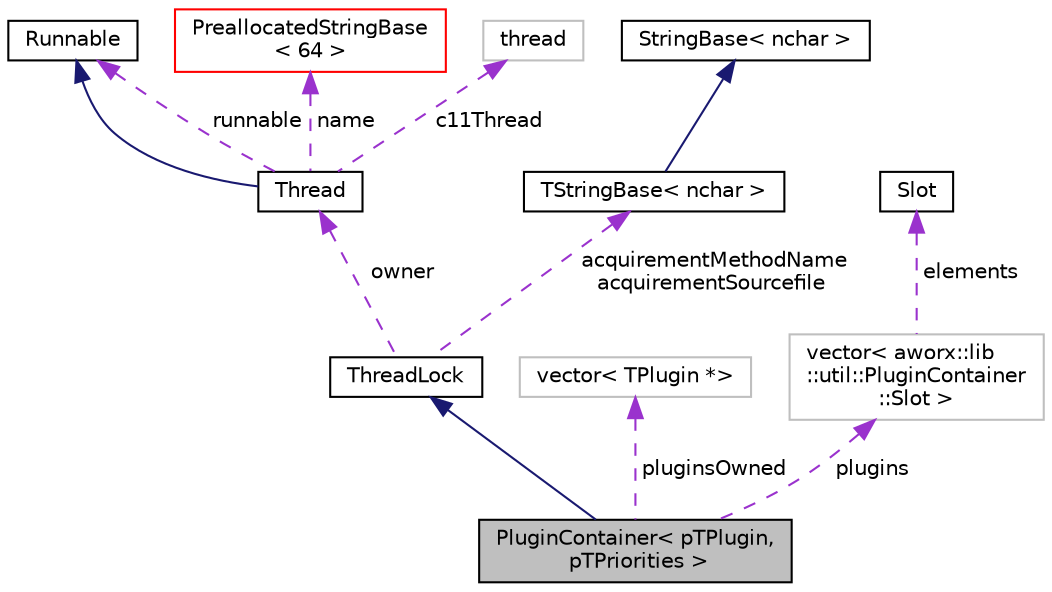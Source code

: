 digraph "PluginContainer&lt; pTPlugin, pTPriorities &gt;"
{
  edge [fontname="Helvetica",fontsize="10",labelfontname="Helvetica",labelfontsize="10"];
  node [fontname="Helvetica",fontsize="10",shape=record];
  Node2 [label="PluginContainer\< pTPlugin,\l pTPriorities \>",height=0.2,width=0.4,color="black", fillcolor="grey75", style="filled", fontcolor="black"];
  Node3 -> Node2 [dir="back",color="midnightblue",fontsize="10",style="solid",fontname="Helvetica"];
  Node3 [label="ThreadLock",height=0.2,width=0.4,color="black", fillcolor="white", style="filled",URL="$classaworx_1_1lib_1_1threads_1_1ThreadLock.html"];
  Node4 -> Node3 [dir="back",color="darkorchid3",fontsize="10",style="dashed",label=" owner" ,fontname="Helvetica"];
  Node4 [label="Thread",height=0.2,width=0.4,color="black", fillcolor="white", style="filled",URL="$classaworx_1_1lib_1_1threads_1_1Thread.html"];
  Node5 -> Node4 [dir="back",color="midnightblue",fontsize="10",style="solid",fontname="Helvetica"];
  Node5 [label="Runnable",height=0.2,width=0.4,color="black", fillcolor="white", style="filled",URL="$classaworx_1_1lib_1_1threads_1_1Runnable.html"];
  Node5 -> Node4 [dir="back",color="darkorchid3",fontsize="10",style="dashed",label=" runnable" ,fontname="Helvetica"];
  Node6 -> Node4 [dir="back",color="darkorchid3",fontsize="10",style="dashed",label=" name" ,fontname="Helvetica"];
  Node6 [label="PreallocatedStringBase\l\< 64 \>",height=0.2,width=0.4,color="red", fillcolor="white", style="filled",URL="$classaworx_1_1lib_1_1strings_1_1PreallocatedStringBase.html"];
  Node11 -> Node4 [dir="back",color="darkorchid3",fontsize="10",style="dashed",label=" c11Thread" ,fontname="Helvetica"];
  Node11 [label="thread",height=0.2,width=0.4,color="grey75", fillcolor="white", style="filled",tooltip="STL class. "];
  Node12 -> Node3 [dir="back",color="darkorchid3",fontsize="10",style="dashed",label=" acquirementMethodName\nacquirementSourcefile" ,fontname="Helvetica"];
  Node12 [label="TStringBase\< nchar \>",height=0.2,width=0.4,color="black", fillcolor="white", style="filled",URL="$classaworx_1_1lib_1_1strings_1_1TStringBase.html"];
  Node13 -> Node12 [dir="back",color="midnightblue",fontsize="10",style="solid",fontname="Helvetica"];
  Node13 [label="StringBase\< nchar \>",height=0.2,width=0.4,color="black", fillcolor="white", style="filled",URL="$classaworx_1_1lib_1_1strings_1_1StringBase.html"];
  Node14 -> Node2 [dir="back",color="darkorchid3",fontsize="10",style="dashed",label=" pluginsOwned" ,fontname="Helvetica"];
  Node14 [label="vector\< TPlugin *\>",height=0.2,width=0.4,color="grey75", fillcolor="white", style="filled"];
  Node15 -> Node2 [dir="back",color="darkorchid3",fontsize="10",style="dashed",label=" plugins" ,fontname="Helvetica"];
  Node15 [label="vector\< aworx::lib\l::util::PluginContainer\l::Slot \>",height=0.2,width=0.4,color="grey75", fillcolor="white", style="filled"];
  Node16 -> Node15 [dir="back",color="darkorchid3",fontsize="10",style="dashed",label=" elements" ,fontname="Helvetica"];
  Node16 [label="Slot",height=0.2,width=0.4,color="black", fillcolor="white", style="filled",URL="$structaworx_1_1lib_1_1util_1_1PluginContainer_1_1Slot.html",tooltip="Type definition for elements of the list of plug-ins with their priority. "];
}

